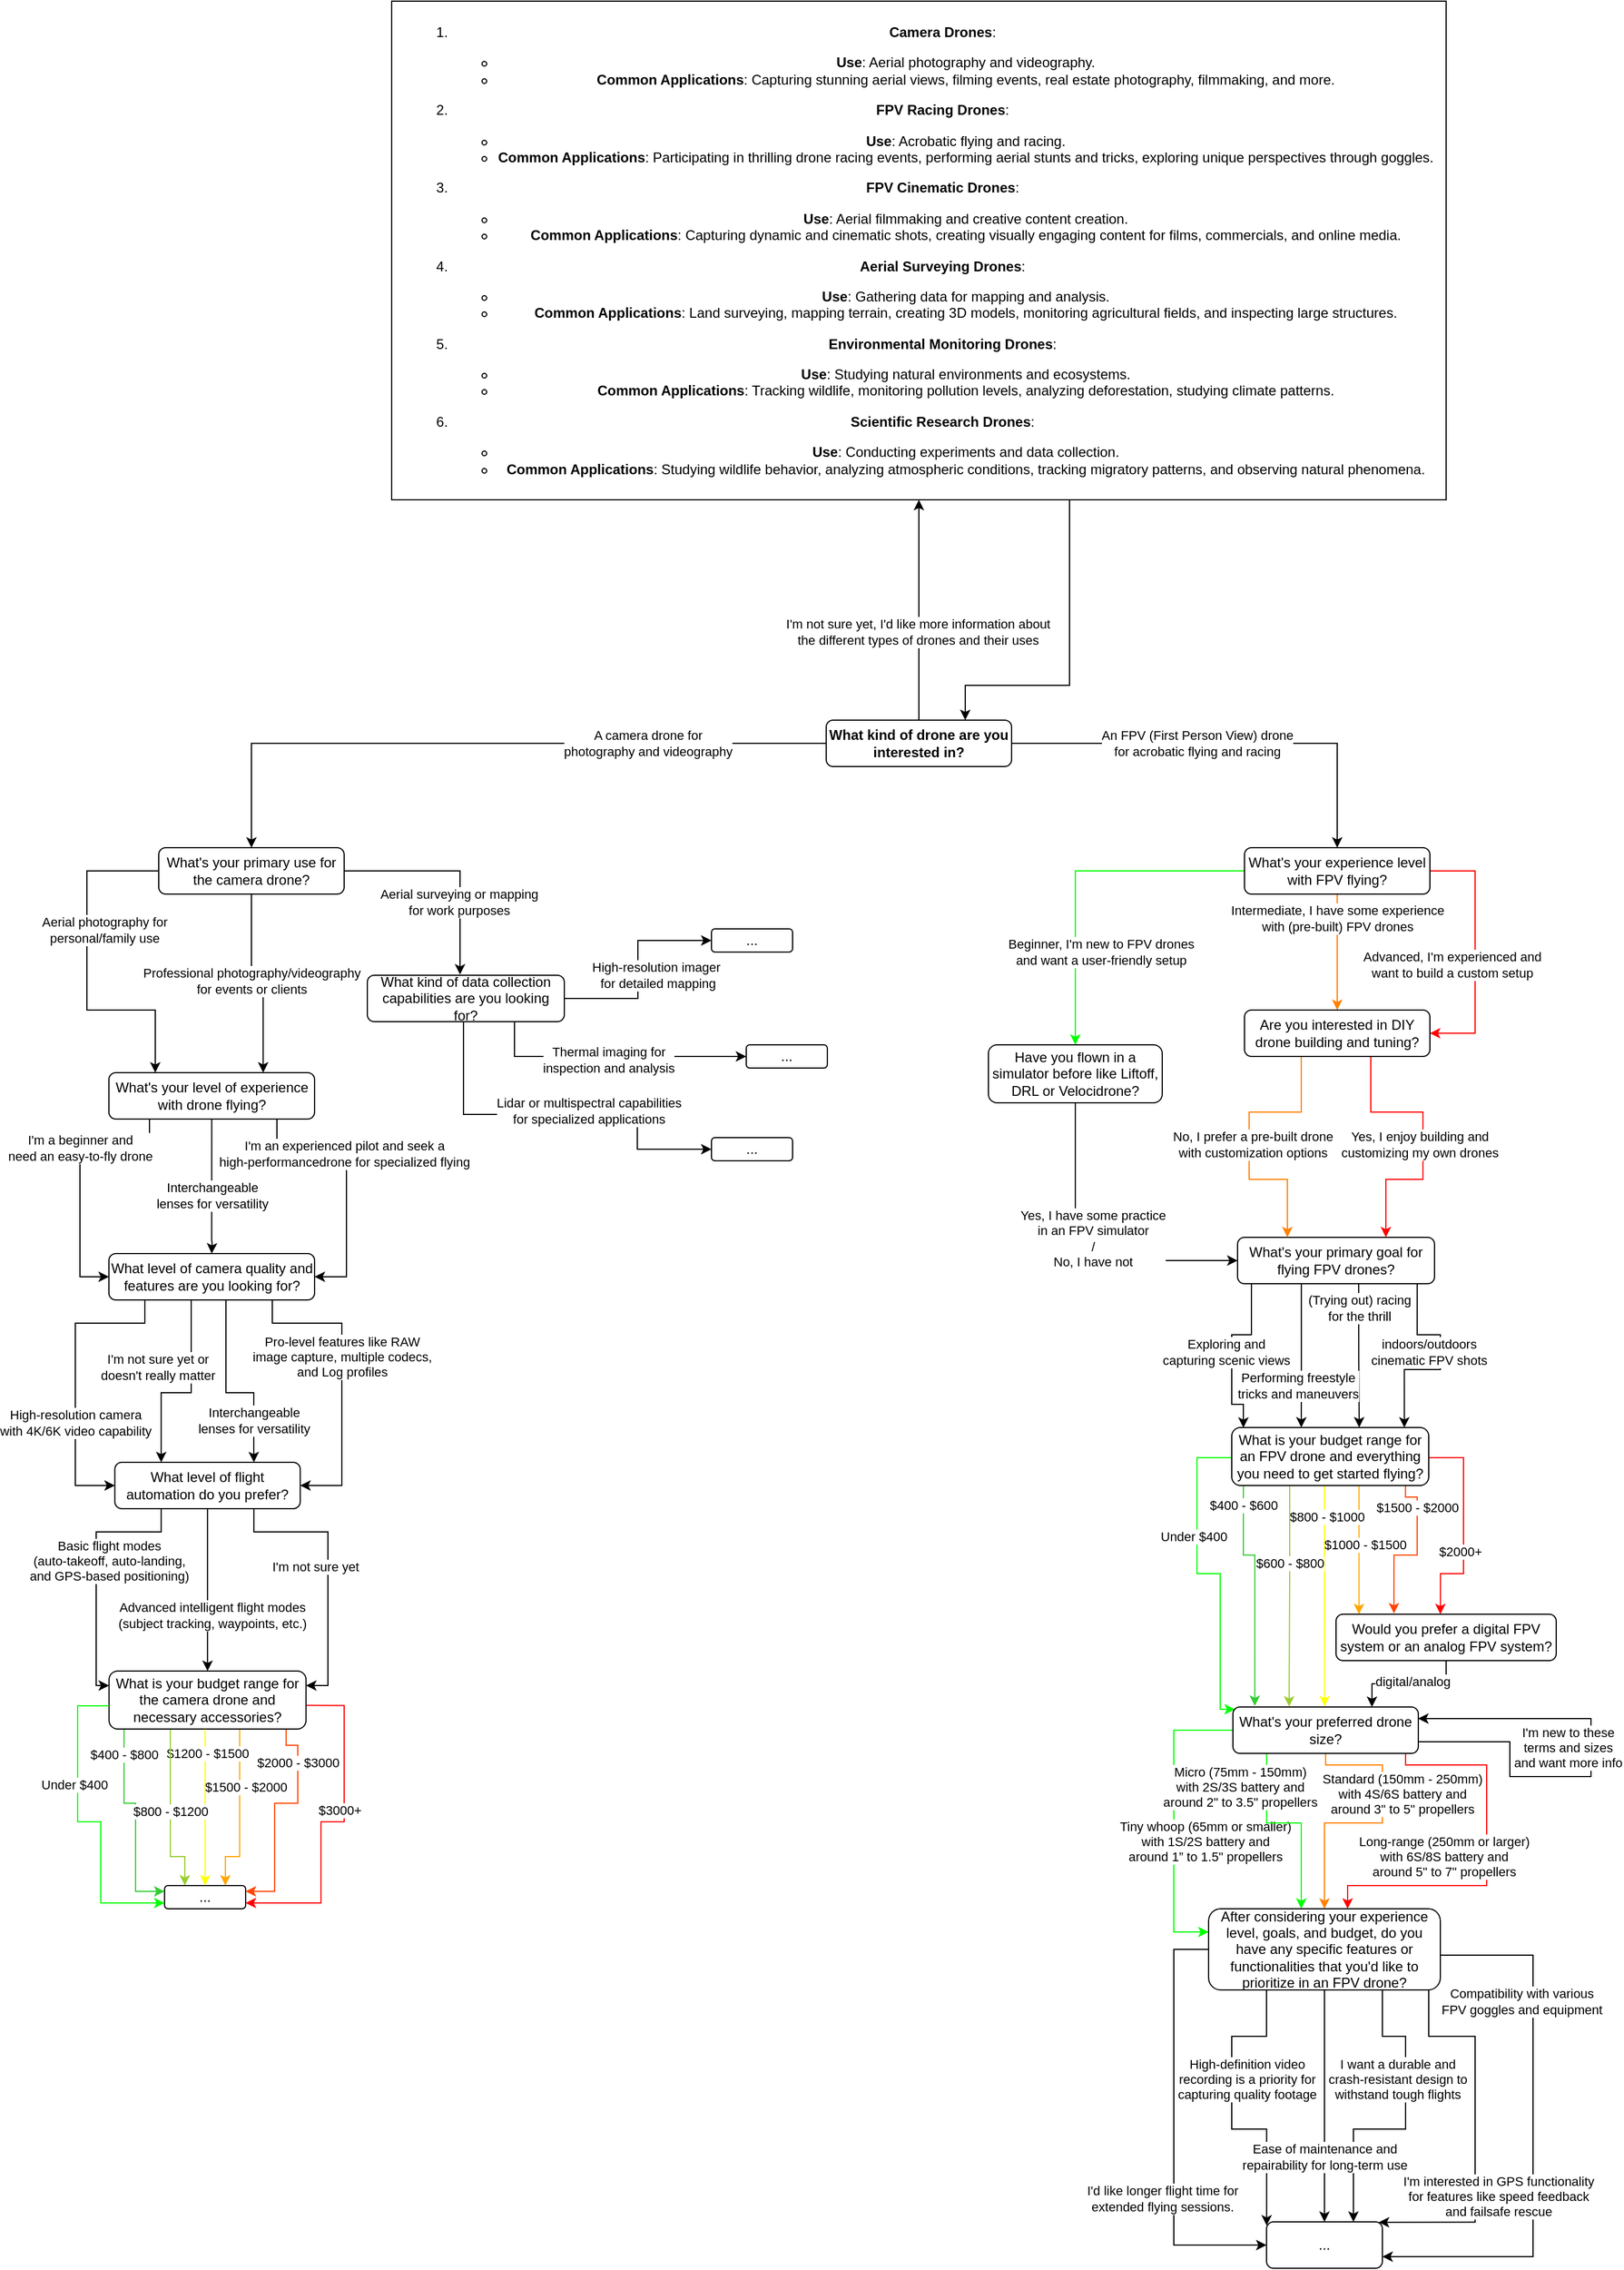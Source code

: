 <mxfile version="21.6.6" type="device">
  <diagram name="Page-1" id="VN8qZxtXXlo-tAgvBBWl">
    <mxGraphModel dx="1982" dy="3045" grid="1" gridSize="10" guides="1" tooltips="1" connect="1" arrows="1" fold="1" page="1" pageScale="1" pageWidth="850" pageHeight="1100" math="0" shadow="0">
      <root>
        <mxCell id="0" />
        <mxCell id="1" parent="0" />
        <mxCell id="b6md-Wqzo7YViYJKCgJG-63" style="edgeStyle=orthogonalEdgeStyle;rounded=0;orthogonalLoop=1;jettySize=auto;html=1;exitX=0.882;exitY=0.99;exitDx=0;exitDy=0;exitPerimeter=0;strokeColor=#FF4500;entryX=0.263;entryY=-0.016;entryDx=0;entryDy=0;entryPerimeter=0;" parent="1" target="hRROGRAg0UBDKmwXvD76-16" edge="1" source="C29Ci9V_xGmiIyMx4Oli-52">
          <mxGeometry relative="1" as="geometry">
            <mxPoint x="1350.13" y="236" as="sourcePoint" />
            <mxPoint x="1350" y="350" as="targetPoint" />
            <Array as="points">
              <mxPoint x="1360" y="250" />
              <mxPoint x="1370" y="250" />
              <mxPoint x="1370" y="300" />
              <mxPoint x="1350" y="300" />
            </Array>
          </mxGeometry>
        </mxCell>
        <mxCell id="b6md-Wqzo7YViYJKCgJG-69" value="&lt;div&gt;$1500 - $2000&lt;/div&gt;" style="edgeLabel;html=1;align=center;verticalAlign=middle;resizable=0;points=[];" parent="b6md-Wqzo7YViYJKCgJG-63" vertex="1" connectable="0">
          <mxGeometry x="-0.684" relative="1" as="geometry">
            <mxPoint y="7" as="offset" />
          </mxGeometry>
        </mxCell>
        <mxCell id="hRROGRAg0UBDKmwXvD76-19" style="edgeStyle=orthogonalEdgeStyle;rounded=0;orthogonalLoop=1;jettySize=auto;html=1;strokeColor=#FFA500;entryX=0.104;entryY=0;entryDx=0;entryDy=0;entryPerimeter=0;" edge="1" parent="1" source="C29Ci9V_xGmiIyMx4Oli-52" target="hRROGRAg0UBDKmwXvD76-16">
          <mxGeometry relative="1" as="geometry">
            <mxPoint x="1320" y="350" as="targetPoint" />
            <Array as="points">
              <mxPoint x="1320" y="351" />
            </Array>
          </mxGeometry>
        </mxCell>
        <mxCell id="hRROGRAg0UBDKmwXvD76-20" value="$1000 - $1500" style="edgeLabel;html=1;align=center;verticalAlign=middle;resizable=0;points=[];" vertex="1" connectable="0" parent="hRROGRAg0UBDKmwXvD76-19">
          <mxGeometry x="0.044" y="-1" relative="1" as="geometry">
            <mxPoint x="6" y="-7" as="offset" />
          </mxGeometry>
        </mxCell>
        <mxCell id="hRROGRAg0UBDKmwXvD76-14" style="edgeStyle=orthogonalEdgeStyle;rounded=0;orthogonalLoop=1;jettySize=auto;html=1;entryX=1;entryY=0.75;entryDx=0;entryDy=0;" edge="1" parent="1" source="b6md-Wqzo7YViYJKCgJG-103" target="hRROGRAg0UBDKmwXvD76-2">
          <mxGeometry relative="1" as="geometry">
            <Array as="points">
              <mxPoint x="1470" y="645" />
              <mxPoint x="1470" y="905" />
            </Array>
          </mxGeometry>
        </mxCell>
        <mxCell id="hRROGRAg0UBDKmwXvD76-15" value="&lt;div&gt;Compatibility with various&lt;/div&gt;&lt;div&gt;FPV goggles and equipment&lt;/div&gt;" style="edgeLabel;html=1;align=center;verticalAlign=middle;resizable=0;points=[];" vertex="1" connectable="0" parent="hRROGRAg0UBDKmwXvD76-14">
          <mxGeometry x="-0.417" y="2" relative="1" as="geometry">
            <mxPoint x="-12" y="-17" as="offset" />
          </mxGeometry>
        </mxCell>
        <mxCell id="hRROGRAg0UBDKmwXvD76-7" style="edgeStyle=orthogonalEdgeStyle;rounded=0;orthogonalLoop=1;jettySize=auto;html=1;entryX=0.969;entryY=0.008;entryDx=0;entryDy=0;entryPerimeter=0;" edge="1" parent="1" source="b6md-Wqzo7YViYJKCgJG-103" target="hRROGRAg0UBDKmwXvD76-2">
          <mxGeometry relative="1" as="geometry">
            <Array as="points">
              <mxPoint x="1380" y="715" />
              <mxPoint x="1420" y="715" />
              <mxPoint x="1420" y="875" />
            </Array>
          </mxGeometry>
        </mxCell>
        <mxCell id="hRROGRAg0UBDKmwXvD76-13" value="&lt;div&gt;I&#39;m interested in GPS functionality&lt;/div&gt;&lt;div&gt;for features like speed feedback&lt;/div&gt;&lt;div&gt;and failsafe rescue&lt;/div&gt;" style="edgeLabel;html=1;align=center;verticalAlign=middle;resizable=0;points=[];" vertex="1" connectable="0" parent="hRROGRAg0UBDKmwXvD76-7">
          <mxGeometry x="0.31" y="1" relative="1" as="geometry">
            <mxPoint x="19" y="6" as="offset" />
          </mxGeometry>
        </mxCell>
        <mxCell id="hRROGRAg0UBDKmwXvD76-6" style="edgeStyle=orthogonalEdgeStyle;rounded=0;orthogonalLoop=1;jettySize=auto;html=1;entryX=0.75;entryY=0;entryDx=0;entryDy=0;exitX=0.75;exitY=1;exitDx=0;exitDy=0;" edge="1" parent="1" source="b6md-Wqzo7YViYJKCgJG-103" target="hRROGRAg0UBDKmwXvD76-2">
          <mxGeometry relative="1" as="geometry">
            <Array as="points">
              <mxPoint x="1340" y="715" />
              <mxPoint x="1360" y="715" />
              <mxPoint x="1360" y="795" />
              <mxPoint x="1315" y="795" />
            </Array>
          </mxGeometry>
        </mxCell>
        <mxCell id="hRROGRAg0UBDKmwXvD76-12" value="&lt;div&gt;I want a durable and&lt;/div&gt;&lt;div&gt;crash-resistant design to&lt;/div&gt;&lt;div&gt;withstand tough flights&lt;/div&gt;" style="edgeLabel;html=1;align=center;verticalAlign=middle;resizable=0;points=[];" vertex="1" connectable="0" parent="hRROGRAg0UBDKmwXvD76-6">
          <mxGeometry x="-0.214" relative="1" as="geometry">
            <mxPoint x="-7" y="-7" as="offset" />
          </mxGeometry>
        </mxCell>
        <mxCell id="hRROGRAg0UBDKmwXvD76-5" style="edgeStyle=orthogonalEdgeStyle;rounded=0;orthogonalLoop=1;jettySize=auto;html=1;entryX=0.001;entryY=0.079;entryDx=0;entryDy=0;entryPerimeter=0;exitX=0.25;exitY=1;exitDx=0;exitDy=0;" edge="1" parent="1" source="b6md-Wqzo7YViYJKCgJG-103" target="hRROGRAg0UBDKmwXvD76-2">
          <mxGeometry relative="1" as="geometry">
            <Array as="points">
              <mxPoint x="1240" y="715" />
              <mxPoint x="1210" y="715" />
              <mxPoint x="1210" y="795" />
              <mxPoint x="1240" y="795" />
            </Array>
          </mxGeometry>
        </mxCell>
        <mxCell id="hRROGRAg0UBDKmwXvD76-10" value="&lt;div&gt;High-definition video&lt;/div&gt;&lt;div&gt;recording is a priority for&lt;/div&gt;&lt;div&gt;capturing quality footage&lt;/div&gt;" style="edgeLabel;html=1;align=center;verticalAlign=middle;resizable=0;points=[];" vertex="1" connectable="0" parent="hRROGRAg0UBDKmwXvD76-5">
          <mxGeometry x="-0.19" y="1" relative="1" as="geometry">
            <mxPoint x="12" as="offset" />
          </mxGeometry>
        </mxCell>
        <mxCell id="b6md-Wqzo7YViYJKCgJG-32" value="" style="edgeStyle=orthogonalEdgeStyle;rounded=0;orthogonalLoop=1;jettySize=auto;html=1;entryX=0.059;entryY=0.004;entryDx=0;entryDy=0;entryPerimeter=0;" parent="1" target="C29Ci9V_xGmiIyMx4Oli-52" edge="1">
          <mxGeometry relative="1" as="geometry">
            <mxPoint x="1227" y="66" as="sourcePoint" />
            <mxPoint x="1190" y="196" as="targetPoint" />
            <Array as="points">
              <mxPoint x="1227" y="110" />
              <mxPoint x="1210" y="110" />
              <mxPoint x="1210" y="170" />
              <mxPoint x="1220" y="170" />
            </Array>
          </mxGeometry>
        </mxCell>
        <mxCell id="b6md-Wqzo7YViYJKCgJG-33" value="&lt;div&gt;Exploring and&lt;/div&gt;&lt;div&gt;capturing scenic views&lt;/div&gt;" style="edgeLabel;html=1;align=center;verticalAlign=middle;resizable=0;points=[];" parent="b6md-Wqzo7YViYJKCgJG-32" vertex="1" connectable="0">
          <mxGeometry x="-0.301" y="-2" relative="1" as="geometry">
            <mxPoint x="-13" y="17" as="offset" />
          </mxGeometry>
        </mxCell>
        <mxCell id="b6md-Wqzo7YViYJKCgJG-36" style="edgeStyle=orthogonalEdgeStyle;rounded=0;orthogonalLoop=1;jettySize=auto;html=1;exitX=0.615;exitY=1.013;exitDx=0;exitDy=0;exitPerimeter=0;strokeColor=#000000;entryX=0.647;entryY=0;entryDx=0;entryDy=0;entryPerimeter=0;" parent="1" source="C29Ci9V_xGmiIyMx4Oli-48" target="C29Ci9V_xGmiIyMx4Oli-52" edge="1">
          <mxGeometry relative="1" as="geometry">
            <mxPoint x="1330" y="66" as="sourcePoint" />
            <Array as="points">
              <mxPoint x="1320" y="131" />
              <mxPoint x="1320" y="131" />
            </Array>
            <mxPoint x="1330" y="180" as="targetPoint" />
          </mxGeometry>
        </mxCell>
        <mxCell id="b6md-Wqzo7YViYJKCgJG-37" value="&lt;div&gt;(Trying out) racing&lt;/div&gt;&lt;div&gt;for the thrill&lt;/div&gt;" style="edgeLabel;html=1;align=center;verticalAlign=middle;resizable=0;points=[];" parent="b6md-Wqzo7YViYJKCgJG-36" vertex="1" connectable="0">
          <mxGeometry x="0.059" y="-1" relative="1" as="geometry">
            <mxPoint x="1" y="-45" as="offset" />
          </mxGeometry>
        </mxCell>
        <mxCell id="b6md-Wqzo7YViYJKCgJG-92" style="edgeStyle=orthogonalEdgeStyle;rounded=0;orthogonalLoop=1;jettySize=auto;html=1;entryX=0.876;entryY=0.001;entryDx=0;entryDy=0;entryPerimeter=0;exitX=0.912;exitY=0.993;exitDx=0;exitDy=0;exitPerimeter=0;" parent="1" source="C29Ci9V_xGmiIyMx4Oli-48" target="C29Ci9V_xGmiIyMx4Oli-52" edge="1">
          <mxGeometry relative="1" as="geometry">
            <mxPoint x="1340" y="196" as="targetPoint" />
            <Array as="points">
              <mxPoint x="1370" y="110" />
              <mxPoint x="1390" y="110" />
              <mxPoint x="1390" y="140" />
              <mxPoint x="1359" y="140" />
            </Array>
          </mxGeometry>
        </mxCell>
        <mxCell id="b6md-Wqzo7YViYJKCgJG-93" value="&lt;div&gt;indoors/outdoors&lt;/div&gt;&lt;div&gt;cinematic FPV shots &lt;/div&gt;" style="edgeLabel;html=1;align=center;verticalAlign=middle;resizable=0;points=[];" parent="b6md-Wqzo7YViYJKCgJG-92" vertex="1" connectable="0">
          <mxGeometry x="-0.333" y="-1" relative="1" as="geometry">
            <mxPoint x="-4" y="14" as="offset" />
          </mxGeometry>
        </mxCell>
        <mxCell id="b6md-Wqzo7YViYJKCgJG-34" style="edgeStyle=orthogonalEdgeStyle;rounded=0;orthogonalLoop=1;jettySize=auto;html=1;exitX=0.324;exitY=0.995;exitDx=0;exitDy=0;exitPerimeter=0;entryX=0.353;entryY=0.001;entryDx=0;entryDy=0;entryPerimeter=0;" parent="1" source="C29Ci9V_xGmiIyMx4Oli-48" edge="1" target="C29Ci9V_xGmiIyMx4Oli-52">
          <mxGeometry relative="1" as="geometry">
            <mxPoint x="1270" y="66" as="sourcePoint" />
            <Array as="points" />
            <mxPoint x="1270" y="196" as="targetPoint" />
          </mxGeometry>
        </mxCell>
        <mxCell id="b6md-Wqzo7YViYJKCgJG-35" value="&lt;div&gt;Performing freestyle&lt;/div&gt;&lt;div&gt;tricks and maneuvers&lt;/div&gt;" style="edgeLabel;html=1;align=center;verticalAlign=middle;resizable=0;points=[];" parent="b6md-Wqzo7YViYJKCgJG-34" vertex="1" connectable="0">
          <mxGeometry x="0.523" y="2" relative="1" as="geometry">
            <mxPoint x="-5" y="-6" as="offset" />
          </mxGeometry>
        </mxCell>
        <mxCell id="b6md-Wqzo7YViYJKCgJG-75" value="" style="edgeStyle=orthogonalEdgeStyle;rounded=0;orthogonalLoop=1;jettySize=auto;html=1;" parent="1" source="C29Ci9V_xGmiIyMx4Oli-26" target="b6md-Wqzo7YViYJKCgJG-77" edge="1">
          <mxGeometry relative="1" as="geometry">
            <mxPoint x="940" y="-550" as="targetPoint" />
            <Array as="points">
              <mxPoint x="940" y="-470" />
              <mxPoint x="940" y="-470" />
            </Array>
          </mxGeometry>
        </mxCell>
        <mxCell id="b6md-Wqzo7YViYJKCgJG-76" value="&lt;div&gt;I&#39;m not sure yet, I&#39;d like more information about&lt;/div&gt;&lt;div&gt;the different types of drones and their uses&lt;/div&gt;" style="edgeLabel;html=1;align=center;verticalAlign=middle;resizable=0;points=[];" parent="b6md-Wqzo7YViYJKCgJG-75" vertex="1" connectable="0">
          <mxGeometry x="-0.2" y="1" relative="1" as="geometry">
            <mxPoint as="offset" />
          </mxGeometry>
        </mxCell>
        <mxCell id="C29Ci9V_xGmiIyMx4Oli-26" value="&lt;div&gt;&lt;b&gt;What kind of drone are you interested in?&lt;/b&gt;&lt;/div&gt;" style="rounded=1;whiteSpace=wrap;html=1;" parent="1" vertex="1">
          <mxGeometry x="860" y="-420" width="160" height="40" as="geometry" />
        </mxCell>
        <mxCell id="C29Ci9V_xGmiIyMx4Oli-27" value="" style="endArrow=classic;html=1;rounded=0;exitX=1;exitY=0.5;exitDx=0;exitDy=0;entryX=0.5;entryY=0;entryDx=0;entryDy=0;" parent="1" source="C29Ci9V_xGmiIyMx4Oli-26" target="C29Ci9V_xGmiIyMx4Oli-31" edge="1">
          <mxGeometry relative="1" as="geometry">
            <mxPoint x="1072" y="-400" as="sourcePoint" />
            <mxPoint x="1321" y="-310" as="targetPoint" />
            <Array as="points">
              <mxPoint x="1301" y="-400" />
            </Array>
          </mxGeometry>
        </mxCell>
        <mxCell id="C29Ci9V_xGmiIyMx4Oli-28" value="&lt;div&gt;An FPV (First Person View) drone&lt;/div&gt;&lt;div&gt;for acrobatic flying and racing&lt;/div&gt;" style="edgeLabel;resizable=0;html=1;align=center;verticalAlign=middle;" parent="C29Ci9V_xGmiIyMx4Oli-27" connectable="0" vertex="1">
          <mxGeometry relative="1" as="geometry">
            <mxPoint x="-26" as="offset" />
          </mxGeometry>
        </mxCell>
        <mxCell id="C29Ci9V_xGmiIyMx4Oli-29" value="" style="endArrow=classic;html=1;rounded=0;exitX=0;exitY=0.5;exitDx=0;exitDy=0;entryX=0.5;entryY=0;entryDx=0;entryDy=0;" parent="1" source="C29Ci9V_xGmiIyMx4Oli-26" target="C29Ci9V_xGmiIyMx4Oli-32" edge="1">
          <mxGeometry relative="1" as="geometry">
            <mxPoint x="843" y="-400" as="sourcePoint" />
            <mxPoint x="504" y="-310" as="targetPoint" />
            <Array as="points">
              <mxPoint x="364" y="-400" />
            </Array>
          </mxGeometry>
        </mxCell>
        <mxCell id="C29Ci9V_xGmiIyMx4Oli-30" value="&lt;div&gt;A camera drone for&lt;/div&gt;&lt;div&gt;photography and videography&lt;/div&gt;" style="edgeLabel;resizable=0;html=1;align=center;verticalAlign=middle;" parent="C29Ci9V_xGmiIyMx4Oli-29" connectable="0" vertex="1">
          <mxGeometry relative="1" as="geometry">
            <mxPoint x="139" as="offset" />
          </mxGeometry>
        </mxCell>
        <mxCell id="C29Ci9V_xGmiIyMx4Oli-49" value="" style="edgeStyle=orthogonalEdgeStyle;rounded=0;orthogonalLoop=1;jettySize=auto;html=1;entryX=0.5;entryY=0;entryDx=0;entryDy=0;strokeColor=#00FF00;" parent="1" source="C29Ci9V_xGmiIyMx4Oli-31" target="hRROGRAg0UBDKmwXvD76-43" edge="1">
          <mxGeometry relative="1" as="geometry">
            <Array as="points">
              <mxPoint x="1075" y="-290" />
            </Array>
          </mxGeometry>
        </mxCell>
        <mxCell id="C29Ci9V_xGmiIyMx4Oli-50" value="&lt;div&gt;Beginner, I&#39;m new to FPV drones&lt;/div&gt;&lt;div&gt;and want a user-friendly setup&lt;/div&gt;" style="edgeLabel;html=1;align=center;verticalAlign=middle;resizable=0;points=[];" parent="C29Ci9V_xGmiIyMx4Oli-49" vertex="1" connectable="0">
          <mxGeometry x="-0.157" y="-1" relative="1" as="geometry">
            <mxPoint x="1" y="71" as="offset" />
          </mxGeometry>
        </mxCell>
        <mxCell id="C29Ci9V_xGmiIyMx4Oli-53" style="edgeStyle=orthogonalEdgeStyle;rounded=0;orthogonalLoop=1;jettySize=auto;html=1;entryX=0.5;entryY=0;entryDx=0;entryDy=0;strokeColor=#FF8000;" parent="1" source="C29Ci9V_xGmiIyMx4Oli-31" target="C29Ci9V_xGmiIyMx4Oli-51" edge="1">
          <mxGeometry relative="1" as="geometry" />
        </mxCell>
        <mxCell id="C29Ci9V_xGmiIyMx4Oli-55" value="&lt;div&gt;Intermediate, I have some experience&lt;/div&gt;&lt;div&gt;with (pre-built) FPV drones&lt;/div&gt;" style="edgeLabel;html=1;align=center;verticalAlign=middle;resizable=0;points=[];" parent="C29Ci9V_xGmiIyMx4Oli-53" vertex="1" connectable="0">
          <mxGeometry x="-0.256" relative="1" as="geometry">
            <mxPoint y="-16" as="offset" />
          </mxGeometry>
        </mxCell>
        <mxCell id="C29Ci9V_xGmiIyMx4Oli-54" style="edgeStyle=orthogonalEdgeStyle;rounded=0;orthogonalLoop=1;jettySize=auto;html=1;entryX=1;entryY=0.5;entryDx=0;entryDy=0;strokeColor=#FF0000;" parent="1" source="C29Ci9V_xGmiIyMx4Oli-31" target="C29Ci9V_xGmiIyMx4Oli-51" edge="1">
          <mxGeometry relative="1" as="geometry">
            <Array as="points">
              <mxPoint x="1420" y="-290" />
              <mxPoint x="1420" y="-150" />
            </Array>
            <mxPoint x="1390" y="60" as="targetPoint" />
          </mxGeometry>
        </mxCell>
        <mxCell id="C29Ci9V_xGmiIyMx4Oli-56" value="&lt;div&gt;Advanced, I&#39;m experienced and&lt;/div&gt;&lt;div&gt;want to build a custom setup&lt;/div&gt;" style="edgeLabel;html=1;align=center;verticalAlign=middle;resizable=0;points=[];" parent="C29Ci9V_xGmiIyMx4Oli-54" vertex="1" connectable="0">
          <mxGeometry x="0.338" y="-1" relative="1" as="geometry">
            <mxPoint x="-19" y="-26" as="offset" />
          </mxGeometry>
        </mxCell>
        <mxCell id="C29Ci9V_xGmiIyMx4Oli-31" value="&lt;div&gt;What&#39;s your experience level with FPV flying?&lt;/div&gt;" style="rounded=1;whiteSpace=wrap;html=1;" parent="1" vertex="1">
          <mxGeometry x="1221" y="-310" width="160" height="40" as="geometry" />
        </mxCell>
        <mxCell id="C29Ci9V_xGmiIyMx4Oli-34" value="" style="edgeStyle=orthogonalEdgeStyle;rounded=0;orthogonalLoop=1;jettySize=auto;html=1;exitX=0;exitY=0.5;exitDx=0;exitDy=0;" parent="1" source="C29Ci9V_xGmiIyMx4Oli-32" target="b6md-Wqzo7YViYJKCgJG-87" edge="1">
          <mxGeometry relative="1" as="geometry">
            <mxPoint x="284" y="-255.0" as="sourcePoint" />
            <mxPoint x="281" y="-110" as="targetPoint" />
            <Array as="points">
              <mxPoint x="222" y="-290" />
              <mxPoint x="222" y="-170" />
              <mxPoint x="281" y="-170" />
            </Array>
          </mxGeometry>
        </mxCell>
        <mxCell id="C29Ci9V_xGmiIyMx4Oli-35" value="&lt;div&gt;Aerial photography for&lt;/div&gt;&lt;div&gt;personal/family use&lt;/div&gt;" style="edgeLabel;html=1;align=center;verticalAlign=middle;resizable=0;points=[];" parent="C29Ci9V_xGmiIyMx4Oli-34" vertex="1" connectable="0">
          <mxGeometry x="-0.24" relative="1" as="geometry">
            <mxPoint x="15" y="1" as="offset" />
          </mxGeometry>
        </mxCell>
        <mxCell id="C29Ci9V_xGmiIyMx4Oli-44" style="edgeStyle=orthogonalEdgeStyle;rounded=0;orthogonalLoop=1;jettySize=auto;html=1;entryX=0.75;entryY=0;entryDx=0;entryDy=0;" parent="1" source="C29Ci9V_xGmiIyMx4Oli-32" target="b6md-Wqzo7YViYJKCgJG-87" edge="1">
          <mxGeometry relative="1" as="geometry">
            <mxPoint x="380" y="-110" as="targetPoint" />
            <Array as="points" />
          </mxGeometry>
        </mxCell>
        <mxCell id="C29Ci9V_xGmiIyMx4Oli-46" value="&lt;div&gt;Professional photography/videography&lt;/div&gt;&lt;div&gt;for events or clients&lt;/div&gt;" style="edgeLabel;html=1;align=center;verticalAlign=middle;resizable=0;points=[];" parent="C29Ci9V_xGmiIyMx4Oli-44" vertex="1" connectable="0">
          <mxGeometry x="-0.113" y="-1" relative="1" as="geometry">
            <mxPoint x="1" y="2" as="offset" />
          </mxGeometry>
        </mxCell>
        <mxCell id="C29Ci9V_xGmiIyMx4Oli-45" style="edgeStyle=orthogonalEdgeStyle;rounded=0;orthogonalLoop=1;jettySize=auto;html=1;entryX=0.473;entryY=-0.014;entryDx=0;entryDy=0;entryPerimeter=0;exitX=1;exitY=0.5;exitDx=0;exitDy=0;" parent="1" source="C29Ci9V_xGmiIyMx4Oli-32" target="C29Ci9V_xGmiIyMx4Oli-43" edge="1">
          <mxGeometry relative="1" as="geometry">
            <Array as="points">
              <mxPoint x="544" y="-290" />
              <mxPoint x="544" y="-201" />
            </Array>
            <mxPoint x="462.0" y="-290" as="sourcePoint" />
          </mxGeometry>
        </mxCell>
        <mxCell id="C29Ci9V_xGmiIyMx4Oli-47" value="&lt;div&gt;Aerial surveying or mapping&lt;/div&gt;&lt;div&gt;for work purposes&lt;/div&gt;" style="edgeLabel;html=1;align=center;verticalAlign=middle;resizable=0;points=[];" parent="C29Ci9V_xGmiIyMx4Oli-45" vertex="1" connectable="0">
          <mxGeometry x="0.327" y="-1" relative="1" as="geometry">
            <mxPoint y="1" as="offset" />
          </mxGeometry>
        </mxCell>
        <mxCell id="C29Ci9V_xGmiIyMx4Oli-32" value="What&#39;s your primary use for the camera drone?" style="rounded=1;whiteSpace=wrap;html=1;" parent="1" vertex="1">
          <mxGeometry x="284" y="-310" width="160" height="40" as="geometry" />
        </mxCell>
        <mxCell id="b6md-Wqzo7YViYJKCgJG-2" value="" style="edgeStyle=orthogonalEdgeStyle;rounded=0;orthogonalLoop=1;jettySize=auto;html=1;exitX=0.25;exitY=1;exitDx=0;exitDy=0;entryX=0;entryY=0.25;entryDx=0;entryDy=0;" parent="1" source="C29Ci9V_xGmiIyMx4Oli-33" target="hRROGRAg0UBDKmwXvD76-27" edge="1">
          <mxGeometry relative="1" as="geometry">
            <Array as="points">
              <mxPoint x="286" y="280" />
              <mxPoint x="230" y="280" />
              <mxPoint x="230" y="412" />
            </Array>
            <mxPoint x="215" y="380" as="targetPoint" />
          </mxGeometry>
        </mxCell>
        <mxCell id="b6md-Wqzo7YViYJKCgJG-3" value="&lt;div&gt;Basic flight modes&lt;/div&gt;&lt;div&gt;(auto-takeoff, auto-landing,&lt;/div&gt;&lt;div&gt;and GPS-based positioning)&lt;/div&gt;" style="edgeLabel;html=1;align=center;verticalAlign=middle;resizable=0;points=[];" parent="b6md-Wqzo7YViYJKCgJG-2" vertex="1" connectable="0">
          <mxGeometry x="-0.301" y="-2" relative="1" as="geometry">
            <mxPoint x="13" y="24" as="offset" />
          </mxGeometry>
        </mxCell>
        <mxCell id="b6md-Wqzo7YViYJKCgJG-7" style="edgeStyle=orthogonalEdgeStyle;rounded=0;orthogonalLoop=1;jettySize=auto;html=1;entryX=0.5;entryY=0;entryDx=0;entryDy=0;exitX=0.5;exitY=1;exitDx=0;exitDy=0;" parent="1" source="C29Ci9V_xGmiIyMx4Oli-33" target="hRROGRAg0UBDKmwXvD76-27" edge="1">
          <mxGeometry relative="1" as="geometry">
            <Array as="points" />
            <mxPoint x="326.11" y="400" as="targetPoint" />
          </mxGeometry>
        </mxCell>
        <mxCell id="b6md-Wqzo7YViYJKCgJG-9" value="&lt;div&gt;Advanced intelligent flight modes&lt;/div&gt;&lt;div&gt;(subject tracking, waypoints, etc.)&lt;/div&gt;" style="edgeLabel;html=1;align=center;verticalAlign=middle;resizable=0;points=[];" parent="b6md-Wqzo7YViYJKCgJG-7" vertex="1" connectable="0">
          <mxGeometry x="0.523" y="2" relative="1" as="geometry">
            <mxPoint x="2" y="-15" as="offset" />
          </mxGeometry>
        </mxCell>
        <mxCell id="b6md-Wqzo7YViYJKCgJG-8" style="edgeStyle=orthogonalEdgeStyle;rounded=0;orthogonalLoop=1;jettySize=auto;html=1;entryX=1;entryY=0.25;entryDx=0;entryDy=0;exitX=0.75;exitY=1;exitDx=0;exitDy=0;" parent="1" source="C29Ci9V_xGmiIyMx4Oli-33" target="hRROGRAg0UBDKmwXvD76-27" edge="1">
          <mxGeometry relative="1" as="geometry">
            <Array as="points">
              <mxPoint x="366" y="280" />
              <mxPoint x="430" y="280" />
              <mxPoint x="430" y="412" />
            </Array>
            <mxPoint x="441.11" y="380" as="targetPoint" />
          </mxGeometry>
        </mxCell>
        <mxCell id="b6md-Wqzo7YViYJKCgJG-10" value="I&#39;m not sure yet" style="edgeLabel;html=1;align=center;verticalAlign=middle;resizable=0;points=[];" parent="b6md-Wqzo7YViYJKCgJG-8" vertex="1" connectable="0">
          <mxGeometry x="0.059" y="-1" relative="1" as="geometry">
            <mxPoint x="-10" y="-11" as="offset" />
          </mxGeometry>
        </mxCell>
        <mxCell id="C29Ci9V_xGmiIyMx4Oli-33" value="What level of flight automation do you prefer?" style="rounded=1;whiteSpace=wrap;html=1;" parent="1" vertex="1">
          <mxGeometry x="246.11" y="220" width="160" height="40" as="geometry" />
        </mxCell>
        <mxCell id="b6md-Wqzo7YViYJKCgJG-15" style="edgeStyle=orthogonalEdgeStyle;rounded=0;orthogonalLoop=1;jettySize=auto;html=1;entryX=0;entryY=0.5;entryDx=0;entryDy=0;" parent="1" source="C29Ci9V_xGmiIyMx4Oli-42" target="C29Ci9V_xGmiIyMx4Oli-33" edge="1">
          <mxGeometry relative="1" as="geometry">
            <mxPoint x="189.98" y="266" as="targetPoint" />
            <Array as="points">
              <mxPoint x="272" y="100" />
              <mxPoint x="212" y="100" />
              <mxPoint x="212" y="240" />
            </Array>
          </mxGeometry>
        </mxCell>
        <mxCell id="b6md-Wqzo7YViYJKCgJG-18" value="&lt;div&gt;High-resolution camera&lt;/div&gt;&lt;div&gt;with 4K/6K video capability&lt;/div&gt;" style="edgeLabel;html=1;align=center;verticalAlign=middle;resizable=0;points=[];" parent="b6md-Wqzo7YViYJKCgJG-15" vertex="1" connectable="0">
          <mxGeometry x="0.055" y="-2" relative="1" as="geometry">
            <mxPoint x="2" y="32" as="offset" />
          </mxGeometry>
        </mxCell>
        <mxCell id="b6md-Wqzo7YViYJKCgJG-16" style="edgeStyle=orthogonalEdgeStyle;rounded=0;orthogonalLoop=1;jettySize=auto;html=1;entryX=0.75;entryY=0;entryDx=0;entryDy=0;" parent="1" source="C29Ci9V_xGmiIyMx4Oli-42" target="C29Ci9V_xGmiIyMx4Oli-33" edge="1">
          <mxGeometry relative="1" as="geometry">
            <mxPoint x="371.98" y="286" as="targetPoint" />
            <Array as="points">
              <mxPoint x="342" y="160" />
              <mxPoint x="366" y="160" />
              <mxPoint x="366" y="210" />
              <mxPoint x="366" y="210" />
            </Array>
          </mxGeometry>
        </mxCell>
        <mxCell id="b6md-Wqzo7YViYJKCgJG-19" value="&lt;div&gt;Interchangeable&lt;/div&gt;&lt;div&gt;lenses for versatility&lt;/div&gt;" style="edgeLabel;html=1;align=center;verticalAlign=middle;resizable=0;points=[];" parent="b6md-Wqzo7YViYJKCgJG-16" vertex="1" connectable="0">
          <mxGeometry x="0.138" y="-2" relative="1" as="geometry">
            <mxPoint x="10" y="22" as="offset" />
          </mxGeometry>
        </mxCell>
        <mxCell id="b6md-Wqzo7YViYJKCgJG-17" style="edgeStyle=orthogonalEdgeStyle;rounded=0;orthogonalLoop=1;jettySize=auto;html=1;entryX=1;entryY=0.5;entryDx=0;entryDy=0;" parent="1" source="C29Ci9V_xGmiIyMx4Oli-42" target="C29Ci9V_xGmiIyMx4Oli-33" edge="1">
          <mxGeometry relative="1" as="geometry">
            <mxPoint x="469.98" y="256" as="targetPoint" />
            <Array as="points">
              <mxPoint x="382" y="100" />
              <mxPoint x="442" y="100" />
              <mxPoint x="442" y="240" />
            </Array>
          </mxGeometry>
        </mxCell>
        <mxCell id="b6md-Wqzo7YViYJKCgJG-20" value="&lt;div&gt;Pro-level features like RAW&lt;/div&gt;&lt;div&gt;image capture, multiple codecs,&lt;/div&gt;&lt;div&gt;and Log profiles&lt;/div&gt;" style="edgeLabel;html=1;align=center;verticalAlign=middle;resizable=0;points=[];" parent="b6md-Wqzo7YViYJKCgJG-17" vertex="1" connectable="0">
          <mxGeometry x="0.563" relative="1" as="geometry">
            <mxPoint y="-91" as="offset" />
          </mxGeometry>
        </mxCell>
        <mxCell id="b6md-Wqzo7YViYJKCgJG-50" style="edgeStyle=orthogonalEdgeStyle;rounded=0;orthogonalLoop=1;jettySize=auto;html=1;entryX=0.25;entryY=0;entryDx=0;entryDy=0;" parent="1" source="C29Ci9V_xGmiIyMx4Oli-42" target="C29Ci9V_xGmiIyMx4Oli-33" edge="1">
          <mxGeometry relative="1" as="geometry">
            <mxPoint x="276.98" y="286" as="targetPoint" />
            <Array as="points">
              <mxPoint x="312" y="160" />
              <mxPoint x="286" y="160" />
            </Array>
          </mxGeometry>
        </mxCell>
        <mxCell id="b6md-Wqzo7YViYJKCgJG-51" value="&lt;div&gt;I&#39;m not sure yet or&lt;/div&gt;&lt;div&gt;doesn&#39;t really matter&lt;/div&gt;" style="edgeLabel;html=1;align=center;verticalAlign=middle;resizable=0;points=[];" parent="b6md-Wqzo7YViYJKCgJG-50" vertex="1" connectable="0">
          <mxGeometry x="0.457" y="-1" relative="1" as="geometry">
            <mxPoint x="-2" y="-37" as="offset" />
          </mxGeometry>
        </mxCell>
        <mxCell id="C29Ci9V_xGmiIyMx4Oli-42" value="What level of camera quality and features are you looking for?" style="rounded=1;whiteSpace=wrap;html=1;" parent="1" vertex="1">
          <mxGeometry x="240.99" y="40" width="177.5" height="40" as="geometry" />
        </mxCell>
        <mxCell id="b6md-Wqzo7YViYJKCgJG-25" style="edgeStyle=orthogonalEdgeStyle;rounded=0;orthogonalLoop=1;jettySize=auto;html=1;entryX=0;entryY=0.5;entryDx=0;entryDy=0;" parent="1" source="C29Ci9V_xGmiIyMx4Oli-43" target="b6md-Wqzo7YViYJKCgJG-24" edge="1">
          <mxGeometry relative="1" as="geometry">
            <Array as="points">
              <mxPoint x="547" y="-80" />
              <mxPoint x="697" y="-80" />
              <mxPoint x="697" y="-50" />
            </Array>
          </mxGeometry>
        </mxCell>
        <mxCell id="b6md-Wqzo7YViYJKCgJG-30" value="&lt;div&gt;Lidar or multispectral capabilities&lt;/div&gt;&lt;div&gt;for specialized applications&lt;/div&gt;" style="edgeLabel;html=1;align=center;verticalAlign=middle;resizable=0;points=[];" parent="b6md-Wqzo7YViYJKCgJG-25" vertex="1" connectable="0">
          <mxGeometry x="0.161" y="3" relative="1" as="geometry">
            <mxPoint as="offset" />
          </mxGeometry>
        </mxCell>
        <mxCell id="b6md-Wqzo7YViYJKCgJG-26" style="edgeStyle=orthogonalEdgeStyle;rounded=0;orthogonalLoop=1;jettySize=auto;html=1;entryX=0;entryY=0.5;entryDx=0;entryDy=0;" parent="1" source="C29Ci9V_xGmiIyMx4Oli-43" target="b6md-Wqzo7YViYJKCgJG-21" edge="1">
          <mxGeometry relative="1" as="geometry" />
        </mxCell>
        <mxCell id="b6md-Wqzo7YViYJKCgJG-28" value="&lt;div&gt;High-resolution imager&lt;/div&gt;&lt;div&gt;&amp;nbsp;for detailed mapping&lt;/div&gt;" style="edgeLabel;html=1;align=center;verticalAlign=middle;resizable=0;points=[];" parent="b6md-Wqzo7YViYJKCgJG-26" vertex="1" connectable="0">
          <mxGeometry x="-0.52" y="1" relative="1" as="geometry">
            <mxPoint x="36" y="-19" as="offset" />
          </mxGeometry>
        </mxCell>
        <mxCell id="b6md-Wqzo7YViYJKCgJG-27" style="edgeStyle=orthogonalEdgeStyle;rounded=0;orthogonalLoop=1;jettySize=auto;html=1;entryX=0;entryY=0.5;entryDx=0;entryDy=0;" parent="1" source="C29Ci9V_xGmiIyMx4Oli-43" target="b6md-Wqzo7YViYJKCgJG-23" edge="1">
          <mxGeometry relative="1" as="geometry">
            <Array as="points">
              <mxPoint x="591" y="-130" />
            </Array>
          </mxGeometry>
        </mxCell>
        <mxCell id="b6md-Wqzo7YViYJKCgJG-29" value="&lt;div&gt;Thermal imaging for&lt;/div&gt;&lt;div&gt;inspection and analysis&lt;/div&gt;" style="edgeLabel;html=1;align=center;verticalAlign=middle;resizable=0;points=[];" parent="b6md-Wqzo7YViYJKCgJG-27" vertex="1" connectable="0">
          <mxGeometry x="-0.035" y="-3" relative="1" as="geometry">
            <mxPoint as="offset" />
          </mxGeometry>
        </mxCell>
        <mxCell id="C29Ci9V_xGmiIyMx4Oli-43" value="What kind of data collection capabilities are you looking for?" style="rounded=1;whiteSpace=wrap;html=1;" parent="1" vertex="1">
          <mxGeometry x="464" y="-200" width="170" height="40" as="geometry" />
        </mxCell>
        <mxCell id="C29Ci9V_xGmiIyMx4Oli-48" value="What&#39;s your primary goal for flying FPV drones?" style="rounded=1;whiteSpace=wrap;html=1;" parent="1" vertex="1">
          <mxGeometry x="1215" y="26" width="170" height="40" as="geometry" />
        </mxCell>
        <mxCell id="b6md-Wqzo7YViYJKCgJG-44" style="edgeStyle=orthogonalEdgeStyle;rounded=0;orthogonalLoop=1;jettySize=auto;html=1;entryX=0.25;entryY=0;entryDx=0;entryDy=0;strokeColor=#FF8000;" parent="1" source="C29Ci9V_xGmiIyMx4Oli-51" target="C29Ci9V_xGmiIyMx4Oli-48" edge="1">
          <mxGeometry relative="1" as="geometry">
            <mxPoint x="1270" y="16" as="targetPoint" />
            <Array as="points">
              <mxPoint x="1270" y="-82" />
              <mxPoint x="1225" y="-82" />
              <mxPoint x="1225" y="-24" />
              <mxPoint x="1258" y="-24" />
              <mxPoint x="1258" y="26" />
            </Array>
          </mxGeometry>
        </mxCell>
        <mxCell id="b6md-Wqzo7YViYJKCgJG-46" value="No, I prefer a pre-built drone&lt;div&gt;with customization options&lt;/div&gt;" style="edgeLabel;html=1;align=center;verticalAlign=middle;resizable=0;points=[];" parent="b6md-Wqzo7YViYJKCgJG-44" vertex="1" connectable="0">
          <mxGeometry x="0.049" y="-1" relative="1" as="geometry">
            <mxPoint x="4" y="-2" as="offset" />
          </mxGeometry>
        </mxCell>
        <mxCell id="b6md-Wqzo7YViYJKCgJG-45" style="edgeStyle=orthogonalEdgeStyle;rounded=0;orthogonalLoop=1;jettySize=auto;html=1;entryX=0.75;entryY=0;entryDx=0;entryDy=0;strokeColor=#FF0000;" parent="1" source="C29Ci9V_xGmiIyMx4Oli-51" target="C29Ci9V_xGmiIyMx4Oli-48" edge="1">
          <mxGeometry relative="1" as="geometry">
            <mxPoint x="1331" y="16" as="targetPoint" />
            <Array as="points">
              <mxPoint x="1330" y="-82" />
              <mxPoint x="1375" y="-82" />
              <mxPoint x="1375" y="-24" />
              <mxPoint x="1343" y="-24" />
              <mxPoint x="1343" y="26" />
            </Array>
          </mxGeometry>
        </mxCell>
        <mxCell id="b6md-Wqzo7YViYJKCgJG-47" value="&lt;div&gt;Yes, I enjoy building and&lt;/div&gt;&lt;div&gt;customizing my own drones&lt;/div&gt;" style="edgeLabel;html=1;align=center;verticalAlign=middle;resizable=0;points=[];" parent="b6md-Wqzo7YViYJKCgJG-45" vertex="1" connectable="0">
          <mxGeometry x="0.105" y="1" relative="1" as="geometry">
            <mxPoint x="-4" y="-8" as="offset" />
          </mxGeometry>
        </mxCell>
        <mxCell id="C29Ci9V_xGmiIyMx4Oli-51" value="Are you interested in DIY drone building and tuning?" style="rounded=1;whiteSpace=wrap;html=1;" parent="1" vertex="1">
          <mxGeometry x="1221" y="-170" width="160" height="40" as="geometry" />
        </mxCell>
        <mxCell id="b6md-Wqzo7YViYJKCgJG-62" style="edgeStyle=orthogonalEdgeStyle;rounded=0;orthogonalLoop=1;jettySize=auto;html=1;strokeColor=#00FF00;entryX=0.011;entryY=0.051;entryDx=0;entryDy=0;entryPerimeter=0;" parent="1" source="C29Ci9V_xGmiIyMx4Oli-52" target="b6md-Wqzo7YViYJKCgJG-102" edge="1">
          <mxGeometry relative="1" as="geometry">
            <mxPoint x="1200" y="350" as="targetPoint" />
            <Array as="points">
              <mxPoint x="1180" y="216" />
              <mxPoint x="1180" y="316" />
              <mxPoint x="1200" y="316" />
              <mxPoint x="1200" y="433" />
            </Array>
          </mxGeometry>
        </mxCell>
        <mxCell id="b6md-Wqzo7YViYJKCgJG-67" value="Under $400" style="edgeLabel;html=1;align=center;verticalAlign=middle;resizable=0;points=[];" parent="b6md-Wqzo7YViYJKCgJG-62" vertex="1" connectable="0">
          <mxGeometry x="-0.331" y="-1" relative="1" as="geometry">
            <mxPoint x="-2" y="4" as="offset" />
          </mxGeometry>
        </mxCell>
        <mxCell id="b6md-Wqzo7YViYJKCgJG-64" style="edgeStyle=orthogonalEdgeStyle;rounded=0;orthogonalLoop=1;jettySize=auto;html=1;strokeColor=#FF0000;entryX=0.474;entryY=0;entryDx=0;entryDy=0;entryPerimeter=0;" parent="1" source="C29Ci9V_xGmiIyMx4Oli-52" target="hRROGRAg0UBDKmwXvD76-16" edge="1">
          <mxGeometry relative="1" as="geometry">
            <mxPoint x="1390" y="350" as="targetPoint" />
            <Array as="points">
              <mxPoint x="1410" y="216" />
              <mxPoint x="1410" y="316" />
              <mxPoint x="1390" y="316" />
            </Array>
          </mxGeometry>
        </mxCell>
        <mxCell id="b6md-Wqzo7YViYJKCgJG-71" value="$2000+" style="edgeLabel;html=1;align=center;verticalAlign=middle;resizable=0;points=[];" parent="b6md-Wqzo7YViYJKCgJG-64" vertex="1" connectable="0">
          <mxGeometry x="0.102" y="2" relative="1" as="geometry">
            <mxPoint x="-5" y="9" as="offset" />
          </mxGeometry>
        </mxCell>
        <mxCell id="b6md-Wqzo7YViYJKCgJG-66" style="edgeStyle=orthogonalEdgeStyle;rounded=0;orthogonalLoop=1;jettySize=auto;html=1;exitX=0.059;exitY=1.004;exitDx=0;exitDy=0;exitPerimeter=0;strokeColor=#32CD32;entryX=0.118;entryY=-0.022;entryDx=0;entryDy=0;entryPerimeter=0;" parent="1" source="C29Ci9V_xGmiIyMx4Oli-52" target="b6md-Wqzo7YViYJKCgJG-102" edge="1">
          <mxGeometry relative="1" as="geometry">
            <mxPoint x="1230" y="350" as="targetPoint" />
            <Array as="points">
              <mxPoint x="1220" y="300" />
              <mxPoint x="1230" y="300" />
            </Array>
          </mxGeometry>
        </mxCell>
        <mxCell id="b6md-Wqzo7YViYJKCgJG-68" value="$400 - $600" style="edgeLabel;html=1;align=center;verticalAlign=middle;resizable=0;points=[];" parent="b6md-Wqzo7YViYJKCgJG-66" vertex="1" connectable="0">
          <mxGeometry x="-0.646" y="1" relative="1" as="geometry">
            <mxPoint x="-1" y="-19" as="offset" />
          </mxGeometry>
        </mxCell>
        <mxCell id="b6md-Wqzo7YViYJKCgJG-104" style="edgeStyle=orthogonalEdgeStyle;rounded=0;orthogonalLoop=1;jettySize=auto;html=1;strokeColor=#FFFF00;entryX=0.495;entryY=-0.015;entryDx=0;entryDy=0;entryPerimeter=0;" parent="1" target="b6md-Wqzo7YViYJKCgJG-102" edge="1">
          <mxGeometry relative="1" as="geometry">
            <mxPoint x="1291" y="450" as="targetPoint" />
            <mxPoint x="1290" y="240" as="sourcePoint" />
            <Array as="points">
              <mxPoint x="1290" y="350" />
              <mxPoint x="1290" y="350" />
            </Array>
          </mxGeometry>
        </mxCell>
        <mxCell id="b6md-Wqzo7YViYJKCgJG-105" value="&lt;div&gt;$800 - $1000&lt;/div&gt;" style="edgeLabel;html=1;align=center;verticalAlign=middle;resizable=0;points=[];" parent="b6md-Wqzo7YViYJKCgJG-104" vertex="1" connectable="0">
          <mxGeometry x="-0.519" relative="1" as="geometry">
            <mxPoint x="2" y="-19" as="offset" />
          </mxGeometry>
        </mxCell>
        <mxCell id="hRROGRAg0UBDKmwXvD76-18" style="edgeStyle=orthogonalEdgeStyle;rounded=0;orthogonalLoop=1;jettySize=auto;html=1;strokeColor=#9ACD32;entryX=0.303;entryY=-0.008;entryDx=0;entryDy=0;entryPerimeter=0;" edge="1" parent="1" source="C29Ci9V_xGmiIyMx4Oli-52" target="b6md-Wqzo7YViYJKCgJG-102">
          <mxGeometry relative="1" as="geometry">
            <mxPoint x="1260" y="350" as="targetPoint" />
            <Array as="points">
              <mxPoint x="1260" y="320" />
              <mxPoint x="1260" y="320" />
            </Array>
          </mxGeometry>
        </mxCell>
        <mxCell id="hRROGRAg0UBDKmwXvD76-21" value="$600 - $800" style="edgeLabel;html=1;align=center;verticalAlign=middle;resizable=0;points=[];" vertex="1" connectable="0" parent="hRROGRAg0UBDKmwXvD76-18">
          <mxGeometry x="-0.034" y="1" relative="1" as="geometry">
            <mxPoint x="-1" y="-25" as="offset" />
          </mxGeometry>
        </mxCell>
        <mxCell id="C29Ci9V_xGmiIyMx4Oli-52" value="What is your budget range for an FPV drone and everything you need to get started flying?" style="rounded=1;whiteSpace=wrap;html=1;" parent="1" vertex="1">
          <mxGeometry x="1210" y="190" width="170" height="50" as="geometry" />
        </mxCell>
        <mxCell id="b6md-Wqzo7YViYJKCgJG-21" value="&lt;div&gt;...&lt;/div&gt;" style="rounded=1;whiteSpace=wrap;html=1;" parent="1" vertex="1">
          <mxGeometry x="761" y="-240" width="70" height="20" as="geometry" />
        </mxCell>
        <mxCell id="b6md-Wqzo7YViYJKCgJG-23" value="&lt;div&gt;...&lt;/div&gt;" style="rounded=1;whiteSpace=wrap;html=1;" parent="1" vertex="1">
          <mxGeometry x="791" y="-140" width="70" height="20" as="geometry" />
        </mxCell>
        <mxCell id="b6md-Wqzo7YViYJKCgJG-24" value="&lt;div&gt;...&lt;/div&gt;" style="rounded=1;whiteSpace=wrap;html=1;" parent="1" vertex="1">
          <mxGeometry x="761" y="-60" width="70" height="20" as="geometry" />
        </mxCell>
        <mxCell id="b6md-Wqzo7YViYJKCgJG-78" style="edgeStyle=orthogonalEdgeStyle;rounded=0;orthogonalLoop=1;jettySize=auto;html=1;entryX=0.75;entryY=0;entryDx=0;entryDy=0;" parent="1" source="b6md-Wqzo7YViYJKCgJG-77" target="C29Ci9V_xGmiIyMx4Oli-26" edge="1">
          <mxGeometry relative="1" as="geometry">
            <Array as="points">
              <mxPoint x="1070" y="-450" />
              <mxPoint x="980" y="-450" />
            </Array>
          </mxGeometry>
        </mxCell>
        <mxCell id="b6md-Wqzo7YViYJKCgJG-77" value="&lt;ol&gt;&lt;li&gt;&lt;p&gt;&lt;strong&gt;Camera Drones&lt;/strong&gt;:&lt;/p&gt;&lt;ul&gt;&lt;li&gt;&lt;strong&gt;Use&lt;/strong&gt;: Aerial photography and videography.&lt;/li&gt;&lt;li&gt;&lt;strong&gt;Common Applications&lt;/strong&gt;: Capturing stunning aerial views, filming events, real estate photography, filmmaking, and more.&lt;/li&gt;&lt;/ul&gt;&lt;/li&gt;&lt;li&gt;&lt;p&gt;&lt;strong&gt;FPV Racing Drones&lt;/strong&gt;:&lt;/p&gt;&lt;ul&gt;&lt;li&gt;&lt;strong&gt;Use&lt;/strong&gt;: Acrobatic flying and racing.&lt;/li&gt;&lt;li&gt;&lt;strong&gt;Common Applications&lt;/strong&gt;: Participating in thrilling drone racing events, performing aerial stunts and tricks, exploring unique perspectives through goggles.&lt;/li&gt;&lt;/ul&gt;&lt;/li&gt;&lt;li&gt;&lt;p&gt;&lt;strong&gt;FPV Cinematic Drones&lt;/strong&gt;:&lt;/p&gt;&lt;ul&gt;&lt;li&gt;&lt;strong&gt;Use&lt;/strong&gt;: Aerial filmmaking and creative content creation.&lt;/li&gt;&lt;li&gt;&lt;strong&gt;Common Applications&lt;/strong&gt;: Capturing dynamic and cinematic shots, creating visually engaging content for films, commercials, and online media.&lt;/li&gt;&lt;/ul&gt;&lt;/li&gt;&lt;li&gt;&lt;p&gt;&lt;strong&gt;Aerial Surveying Drones&lt;/strong&gt;:&lt;/p&gt;&lt;ul&gt;&lt;li&gt;&lt;strong&gt;Use&lt;/strong&gt;: Gathering data for mapping and analysis.&lt;/li&gt;&lt;li&gt;&lt;strong&gt;Common Applications&lt;/strong&gt;: Land surveying, mapping terrain, creating 3D models, monitoring agricultural fields, and inspecting large structures.&lt;/li&gt;&lt;/ul&gt;&lt;/li&gt;&lt;li&gt;&lt;p&gt;&lt;strong&gt;Environmental Monitoring Drones&lt;/strong&gt;:&lt;/p&gt;&lt;ul&gt;&lt;li&gt;&lt;strong&gt;Use&lt;/strong&gt;: Studying natural environments and ecosystems.&lt;/li&gt;&lt;li&gt;&lt;strong&gt;Common Applications&lt;/strong&gt;: Tracking wildlife, monitoring pollution levels, analyzing deforestation, studying climate patterns.&lt;/li&gt;&lt;/ul&gt;&lt;/li&gt;&lt;li&gt;&lt;p&gt;&lt;strong&gt;Scientific Research Drones&lt;/strong&gt;:&lt;/p&gt;&lt;ul&gt;&lt;li&gt;&lt;strong&gt;Use&lt;/strong&gt;: Conducting experiments and data collection.&lt;/li&gt;&lt;li&gt;&lt;strong&gt;Common Applications&lt;/strong&gt;: Studying wildlife behavior, analyzing atmospheric conditions, tracking migratory patterns, and observing natural phenomena.&lt;/li&gt;&lt;/ul&gt;&lt;/li&gt;&lt;/ol&gt;" style="text;html=1;align=center;verticalAlign=middle;resizable=0;points=[];autosize=1;strokeColor=default;fillColor=none;" parent="1" vertex="1">
          <mxGeometry x="485" y="-1040" width="910" height="430" as="geometry" />
        </mxCell>
        <mxCell id="b6md-Wqzo7YViYJKCgJG-79" style="edgeStyle=orthogonalEdgeStyle;rounded=0;orthogonalLoop=1;jettySize=auto;html=1;entryX=0;entryY=0.5;entryDx=0;entryDy=0;" parent="1" source="b6md-Wqzo7YViYJKCgJG-87" target="C29Ci9V_xGmiIyMx4Oli-42" edge="1">
          <mxGeometry relative="1" as="geometry">
            <mxPoint x="250.99" y="150" as="targetPoint" />
            <Array as="points">
              <mxPoint x="276" y="-40" />
              <mxPoint x="216" y="-40" />
              <mxPoint x="216" y="60" />
            </Array>
          </mxGeometry>
        </mxCell>
        <mxCell id="b6md-Wqzo7YViYJKCgJG-80" value="&lt;div&gt;I&#39;m a beginner and&lt;/div&gt;&lt;div&gt;need an easy-to-fly drone&lt;/div&gt;" style="edgeLabel;html=1;align=center;verticalAlign=middle;resizable=0;points=[];" parent="b6md-Wqzo7YViYJKCgJG-79" vertex="1" connectable="0">
          <mxGeometry x="0.055" y="-2" relative="1" as="geometry">
            <mxPoint x="2" y="-32" as="offset" />
          </mxGeometry>
        </mxCell>
        <mxCell id="b6md-Wqzo7YViYJKCgJG-81" style="edgeStyle=orthogonalEdgeStyle;rounded=0;orthogonalLoop=1;jettySize=auto;html=1;exitX=0.5;exitY=1;exitDx=0;exitDy=0;entryX=0.5;entryY=0;entryDx=0;entryDy=0;" parent="1" source="b6md-Wqzo7YViYJKCgJG-87" target="C29Ci9V_xGmiIyMx4Oli-42" edge="1">
          <mxGeometry relative="1" as="geometry">
            <mxPoint x="329.99" y="124" as="targetPoint" />
            <Array as="points">
              <mxPoint x="330" y="29" />
              <mxPoint x="330" y="30" />
              <mxPoint x="333" y="30" />
            </Array>
          </mxGeometry>
        </mxCell>
        <mxCell id="b6md-Wqzo7YViYJKCgJG-82" value="&lt;div&gt;Interchangeable&lt;/div&gt;&lt;div&gt;lenses for versatility&lt;/div&gt;" style="edgeLabel;html=1;align=center;verticalAlign=middle;resizable=0;points=[];" parent="b6md-Wqzo7YViYJKCgJG-81" vertex="1" connectable="0">
          <mxGeometry x="0.138" y="-2" relative="1" as="geometry">
            <mxPoint x="2" as="offset" />
          </mxGeometry>
        </mxCell>
        <mxCell id="b6md-Wqzo7YViYJKCgJG-83" style="edgeStyle=orthogonalEdgeStyle;rounded=0;orthogonalLoop=1;jettySize=auto;html=1;entryX=1;entryY=0.5;entryDx=0;entryDy=0;" parent="1" source="b6md-Wqzo7YViYJKCgJG-87" target="C29Ci9V_xGmiIyMx4Oli-42" edge="1">
          <mxGeometry relative="1" as="geometry">
            <mxPoint x="420" y="150" as="targetPoint" />
            <Array as="points">
              <mxPoint x="386" y="-40" />
              <mxPoint x="446" y="-40" />
              <mxPoint x="446" y="60" />
            </Array>
          </mxGeometry>
        </mxCell>
        <mxCell id="b6md-Wqzo7YViYJKCgJG-84" value="&lt;div&gt;I&#39;m an experienced pilot and seek a&lt;/div&gt;&lt;div&gt;high-performancedrone for specialized flying&lt;/div&gt;" style="edgeLabel;html=1;align=center;verticalAlign=middle;resizable=0;points=[];" parent="b6md-Wqzo7YViYJKCgJG-83" vertex="1" connectable="0">
          <mxGeometry x="0.563" relative="1" as="geometry">
            <mxPoint x="-2" y="-85" as="offset" />
          </mxGeometry>
        </mxCell>
        <mxCell id="b6md-Wqzo7YViYJKCgJG-87" value="What&#39;s your level of experience with drone flying?" style="rounded=1;whiteSpace=wrap;html=1;" parent="1" vertex="1">
          <mxGeometry x="240.99" y="-116" width="177.5" height="40" as="geometry" />
        </mxCell>
        <mxCell id="b6md-Wqzo7YViYJKCgJG-94" style="edgeStyle=orthogonalEdgeStyle;rounded=0;orthogonalLoop=1;jettySize=auto;html=1;entryX=0;entryY=0.28;entryDx=0;entryDy=0;strokeColor=#00FF00;entryPerimeter=0;" parent="1" source="b6md-Wqzo7YViYJKCgJG-102" target="b6md-Wqzo7YViYJKCgJG-103" edge="1">
          <mxGeometry relative="1" as="geometry">
            <Array as="points">
              <mxPoint x="1160" y="451" />
              <mxPoint x="1160" y="625" />
              <mxPoint x="1190" y="625" />
            </Array>
          </mxGeometry>
        </mxCell>
        <mxCell id="b6md-Wqzo7YViYJKCgJG-95" value="&lt;div&gt;Tiny whoop (65mm or smaller)&lt;/div&gt;&lt;div&gt;with 1S/2S battery and&lt;/div&gt;&lt;div&gt;around 1” to 1.5&quot; propellers&lt;/div&gt;" style="edgeLabel;html=1;align=center;verticalAlign=middle;resizable=0;points=[];" parent="b6md-Wqzo7YViYJKCgJG-94" vertex="1" connectable="0">
          <mxGeometry x="-0.331" y="-1" relative="1" as="geometry">
            <mxPoint x="28" y="61" as="offset" />
          </mxGeometry>
        </mxCell>
        <mxCell id="b6md-Wqzo7YViYJKCgJG-96" style="edgeStyle=orthogonalEdgeStyle;rounded=0;orthogonalLoop=1;jettySize=auto;html=1;entryX=0.5;entryY=0;entryDx=0;entryDy=0;exitX=0.5;exitY=1;exitDx=0;exitDy=0;strokeColor=#FF8000;" parent="1" source="b6md-Wqzo7YViYJKCgJG-102" target="b6md-Wqzo7YViYJKCgJG-103" edge="1">
          <mxGeometry relative="1" as="geometry">
            <Array as="points">
              <mxPoint x="1291" y="481" />
              <mxPoint x="1340" y="481" />
              <mxPoint x="1340" y="531" />
              <mxPoint x="1290" y="531" />
            </Array>
          </mxGeometry>
        </mxCell>
        <mxCell id="b6md-Wqzo7YViYJKCgJG-97" value="&lt;div&gt;Standard (150mm - 250mm)&lt;/div&gt;&lt;div&gt;with 4S/6S battery and&lt;/div&gt;&lt;div&gt;around 3&quot; to 5&quot; propellers&lt;/div&gt;" style="edgeLabel;html=1;align=center;verticalAlign=middle;resizable=0;points=[];" parent="b6md-Wqzo7YViYJKCgJG-96" vertex="1" connectable="0">
          <mxGeometry x="-0.684" relative="1" as="geometry">
            <mxPoint x="39" y="25" as="offset" />
          </mxGeometry>
        </mxCell>
        <mxCell id="b6md-Wqzo7YViYJKCgJG-98" style="edgeStyle=orthogonalEdgeStyle;rounded=0;orthogonalLoop=1;jettySize=auto;html=1;entryX=0.79;entryY=-0.009;entryDx=0;entryDy=0;entryPerimeter=0;strokeColor=#FF0000;" parent="1" edge="1">
          <mxGeometry relative="1" as="geometry">
            <Array as="points">
              <mxPoint x="1360" y="481" />
              <mxPoint x="1430" y="481" />
              <mxPoint x="1430" y="585" />
              <mxPoint x="1310" y="585" />
              <mxPoint x="1310" y="605" />
            </Array>
            <mxPoint x="1360" y="471.18" as="sourcePoint" />
            <mxPoint x="1310.3" y="605.0" as="targetPoint" />
          </mxGeometry>
        </mxCell>
        <mxCell id="b6md-Wqzo7YViYJKCgJG-99" value="&lt;div&gt;Long-range (250mm or larger)&lt;/div&gt;&lt;div&gt;with 6S/8S battery and&lt;/div&gt;&lt;div&gt;around 5&quot; to 7&quot; propellers&lt;/div&gt;" style="edgeLabel;html=1;align=center;verticalAlign=middle;resizable=0;points=[];" parent="b6md-Wqzo7YViYJKCgJG-98" vertex="1" connectable="0">
          <mxGeometry x="0.102" y="2" relative="1" as="geometry">
            <mxPoint x="-39" y="-20" as="offset" />
          </mxGeometry>
        </mxCell>
        <mxCell id="b6md-Wqzo7YViYJKCgJG-100" style="edgeStyle=orthogonalEdgeStyle;rounded=0;orthogonalLoop=1;jettySize=auto;html=1;entryX=0.4;entryY=0;entryDx=0;entryDy=0;exitX=0.182;exitY=0.978;exitDx=0;exitDy=0;entryPerimeter=0;exitPerimeter=0;strokeColor=#00FF00;" parent="1" source="b6md-Wqzo7YViYJKCgJG-102" target="b6md-Wqzo7YViYJKCgJG-103" edge="1">
          <mxGeometry relative="1" as="geometry">
            <Array as="points">
              <mxPoint x="1240" y="531" />
              <mxPoint x="1270" y="531" />
            </Array>
          </mxGeometry>
        </mxCell>
        <mxCell id="b6md-Wqzo7YViYJKCgJG-101" value="&lt;div&gt;Micro (75mm - 150mm)&lt;/div&gt;&lt;div&gt;with 2S/3S battery and&lt;/div&gt;&lt;div&gt;around 2&quot; to 3.5&quot; propellers&lt;/div&gt;" style="edgeLabel;html=1;align=center;verticalAlign=middle;resizable=0;points=[];" parent="b6md-Wqzo7YViYJKCgJG-100" vertex="1" connectable="0">
          <mxGeometry x="-0.646" y="1" relative="1" as="geometry">
            <mxPoint x="-24" y="1" as="offset" />
          </mxGeometry>
        </mxCell>
        <mxCell id="b6md-Wqzo7YViYJKCgJG-106" style="edgeStyle=orthogonalEdgeStyle;rounded=0;orthogonalLoop=1;jettySize=auto;html=1;entryX=0.999;entryY=0.269;entryDx=0;entryDy=0;entryPerimeter=0;" parent="1" source="b6md-Wqzo7YViYJKCgJG-102" target="b6md-Wqzo7YViYJKCgJG-102" edge="1">
          <mxGeometry relative="1" as="geometry">
            <mxPoint x="1570" y="421" as="targetPoint" />
            <Array as="points">
              <mxPoint x="1450" y="461" />
              <mxPoint x="1450" y="491" />
              <mxPoint x="1520" y="491" />
              <mxPoint x="1520" y="441" />
              <mxPoint x="1371" y="441" />
            </Array>
          </mxGeometry>
        </mxCell>
        <mxCell id="b6md-Wqzo7YViYJKCgJG-107" value="&lt;div&gt;I&#39;m new to these&lt;/div&gt;&lt;div&gt;terms and sizes&lt;/div&gt;and want more info" style="edgeLabel;html=1;align=center;verticalAlign=middle;resizable=0;points=[];" parent="b6md-Wqzo7YViYJKCgJG-106" vertex="1" connectable="0">
          <mxGeometry x="-0.125" y="1" relative="1" as="geometry">
            <mxPoint x="-7" y="-24" as="offset" />
          </mxGeometry>
        </mxCell>
        <mxCell id="b6md-Wqzo7YViYJKCgJG-102" value="What&#39;s your preferred drone size?" style="rounded=1;whiteSpace=wrap;html=1;" parent="1" vertex="1">
          <mxGeometry x="1211" y="431" width="160" height="40" as="geometry" />
        </mxCell>
        <mxCell id="hRROGRAg0UBDKmwXvD76-4" style="edgeStyle=orthogonalEdgeStyle;rounded=0;orthogonalLoop=1;jettySize=auto;html=1;entryX=0.5;entryY=0;entryDx=0;entryDy=0;" edge="1" parent="1" source="b6md-Wqzo7YViYJKCgJG-103" target="hRROGRAg0UBDKmwXvD76-2">
          <mxGeometry relative="1" as="geometry" />
        </mxCell>
        <mxCell id="hRROGRAg0UBDKmwXvD76-11" value="&lt;div&gt;Ease of maintenance and&lt;/div&gt;&lt;div&gt;repairability for long-term use&lt;/div&gt;" style="edgeLabel;html=1;align=center;verticalAlign=middle;resizable=0;points=[];" vertex="1" connectable="0" parent="hRROGRAg0UBDKmwXvD76-4">
          <mxGeometry x="0.427" y="-1" relative="1" as="geometry">
            <mxPoint x="1" y="1" as="offset" />
          </mxGeometry>
        </mxCell>
        <mxCell id="hRROGRAg0UBDKmwXvD76-8" style="edgeStyle=orthogonalEdgeStyle;rounded=0;orthogonalLoop=1;jettySize=auto;html=1;entryX=0;entryY=0.5;entryDx=0;entryDy=0;" edge="1" parent="1" source="b6md-Wqzo7YViYJKCgJG-103" target="hRROGRAg0UBDKmwXvD76-2">
          <mxGeometry relative="1" as="geometry">
            <Array as="points">
              <mxPoint x="1160" y="640" />
              <mxPoint x="1160" y="895" />
            </Array>
          </mxGeometry>
        </mxCell>
        <mxCell id="hRROGRAg0UBDKmwXvD76-9" value="&lt;div&gt;I&#39;d like longer flight time for&lt;/div&gt;&lt;div&gt;extended flying sessions. &lt;/div&gt;" style="edgeLabel;html=1;align=center;verticalAlign=middle;resizable=0;points=[];" vertex="1" connectable="0" parent="hRROGRAg0UBDKmwXvD76-8">
          <mxGeometry x="-0.208" y="-1" relative="1" as="geometry">
            <mxPoint x="-9" y="100" as="offset" />
          </mxGeometry>
        </mxCell>
        <mxCell id="b6md-Wqzo7YViYJKCgJG-103" value="&lt;div&gt;After considering your experience level, goals, and budget, do you have any specific features or functionalities that you&#39;d like to prioritize in an FPV drone?&lt;/div&gt;" style="rounded=1;whiteSpace=wrap;html=1;" parent="1" vertex="1">
          <mxGeometry x="1190" y="605" width="200" height="70" as="geometry" />
        </mxCell>
        <mxCell id="hRROGRAg0UBDKmwXvD76-2" value="&lt;div&gt;...&lt;/div&gt;" style="rounded=1;whiteSpace=wrap;html=1;" vertex="1" parent="1">
          <mxGeometry x="1240" y="875" width="100" height="40" as="geometry" />
        </mxCell>
        <mxCell id="hRROGRAg0UBDKmwXvD76-22" style="edgeStyle=orthogonalEdgeStyle;rounded=0;orthogonalLoop=1;jettySize=auto;html=1;entryX=0.75;entryY=0;entryDx=0;entryDy=0;" edge="1" parent="1" source="hRROGRAg0UBDKmwXvD76-16" target="b6md-Wqzo7YViYJKCgJG-102">
          <mxGeometry relative="1" as="geometry" />
        </mxCell>
        <mxCell id="hRROGRAg0UBDKmwXvD76-26" value="digital/analog" style="edgeLabel;html=1;align=center;verticalAlign=middle;resizable=0;points=[];" vertex="1" connectable="0" parent="hRROGRAg0UBDKmwXvD76-22">
          <mxGeometry x="0.15" y="1" relative="1" as="geometry">
            <mxPoint x="11" y="-3" as="offset" />
          </mxGeometry>
        </mxCell>
        <mxCell id="hRROGRAg0UBDKmwXvD76-16" value="Would you prefer a digital FPV system or an analog FPV system?" style="rounded=1;whiteSpace=wrap;html=1;" vertex="1" parent="1">
          <mxGeometry x="1300" y="351" width="190" height="40" as="geometry" />
        </mxCell>
        <mxCell id="hRROGRAg0UBDKmwXvD76-27" value="What is your budget range for the camera drone and necessary accessories?" style="rounded=1;whiteSpace=wrap;html=1;" vertex="1" parent="1">
          <mxGeometry x="241.11" y="400" width="170" height="50" as="geometry" />
        </mxCell>
        <mxCell id="hRROGRAg0UBDKmwXvD76-28" value="&lt;div&gt;...&lt;/div&gt;" style="rounded=1;whiteSpace=wrap;html=1;" vertex="1" parent="1">
          <mxGeometry x="289" y="585" width="70" height="20" as="geometry" />
        </mxCell>
        <mxCell id="hRROGRAg0UBDKmwXvD76-29" style="edgeStyle=orthogonalEdgeStyle;rounded=0;orthogonalLoop=1;jettySize=auto;html=1;exitX=0.899;exitY=1.009;exitDx=0;exitDy=0;exitPerimeter=0;strokeColor=#FF4500;entryX=1;entryY=0.25;entryDx=0;entryDy=0;" edge="1" parent="1" source="hRROGRAg0UBDKmwXvD76-27" target="hRROGRAg0UBDKmwXvD76-28">
          <mxGeometry relative="1" as="geometry">
            <mxPoint x="394" y="454" as="sourcePoint" />
            <mxPoint x="384" y="564" as="targetPoint" />
            <Array as="points">
              <mxPoint x="394" y="464" />
              <mxPoint x="404" y="464" />
              <mxPoint x="404" y="514" />
              <mxPoint x="384" y="514" />
              <mxPoint x="384" y="590" />
            </Array>
          </mxGeometry>
        </mxCell>
        <mxCell id="hRROGRAg0UBDKmwXvD76-30" value="&lt;div&gt;$2000 - $3000&lt;/div&gt;" style="edgeLabel;html=1;align=center;verticalAlign=middle;resizable=0;points=[];" vertex="1" connectable="0" parent="hRROGRAg0UBDKmwXvD76-29">
          <mxGeometry x="-0.684" relative="1" as="geometry">
            <mxPoint y="7" as="offset" />
          </mxGeometry>
        </mxCell>
        <mxCell id="hRROGRAg0UBDKmwXvD76-31" style="edgeStyle=orthogonalEdgeStyle;rounded=0;orthogonalLoop=1;jettySize=auto;html=1;strokeColor=#FFA500;entryX=0.75;entryY=0;entryDx=0;entryDy=0;exitX=0.663;exitY=1.009;exitDx=0;exitDy=0;exitPerimeter=0;" edge="1" parent="1" source="hRROGRAg0UBDKmwXvD76-27" target="hRROGRAg0UBDKmwXvD76-28">
          <mxGeometry relative="1" as="geometry">
            <mxPoint x="354" y="565" as="targetPoint" />
            <mxPoint x="354" y="454" as="sourcePoint" />
            <Array as="points">
              <mxPoint x="354" y="560" />
              <mxPoint x="341" y="560" />
            </Array>
          </mxGeometry>
        </mxCell>
        <mxCell id="hRROGRAg0UBDKmwXvD76-32" value="$1500 - $2000" style="edgeLabel;html=1;align=center;verticalAlign=middle;resizable=0;points=[];" vertex="1" connectable="0" parent="hRROGRAg0UBDKmwXvD76-31">
          <mxGeometry x="0.044" y="-1" relative="1" as="geometry">
            <mxPoint x="6" y="-27" as="offset" />
          </mxGeometry>
        </mxCell>
        <mxCell id="hRROGRAg0UBDKmwXvD76-33" style="edgeStyle=orthogonalEdgeStyle;rounded=0;orthogonalLoop=1;jettySize=auto;html=1;strokeColor=#00FF00;entryX=0;entryY=0.75;entryDx=0;entryDy=0;exitX=0;exitY=0.6;exitDx=0;exitDy=0;exitPerimeter=0;" edge="1" parent="1" source="hRROGRAg0UBDKmwXvD76-27" target="hRROGRAg0UBDKmwXvD76-28">
          <mxGeometry relative="1" as="geometry">
            <mxPoint x="247" y="647" as="targetPoint" />
            <Array as="points">
              <mxPoint x="214" y="430" />
              <mxPoint x="214" y="530" />
              <mxPoint x="234" y="530" />
              <mxPoint x="234" y="600" />
            </Array>
            <mxPoint x="240" y="430" as="sourcePoint" />
          </mxGeometry>
        </mxCell>
        <mxCell id="hRROGRAg0UBDKmwXvD76-34" value="Under $400" style="edgeLabel;html=1;align=center;verticalAlign=middle;resizable=0;points=[];" vertex="1" connectable="0" parent="hRROGRAg0UBDKmwXvD76-33">
          <mxGeometry x="-0.331" y="-1" relative="1" as="geometry">
            <mxPoint x="-2" y="4" as="offset" />
          </mxGeometry>
        </mxCell>
        <mxCell id="hRROGRAg0UBDKmwXvD76-35" style="edgeStyle=orthogonalEdgeStyle;rounded=0;orthogonalLoop=1;jettySize=auto;html=1;strokeColor=#FF0000;entryX=1;entryY=0.75;entryDx=0;entryDy=0;exitX=1.003;exitY=0.593;exitDx=0;exitDy=0;exitPerimeter=0;" edge="1" parent="1" source="hRROGRAg0UBDKmwXvD76-27" target="hRROGRAg0UBDKmwXvD76-28">
          <mxGeometry relative="1" as="geometry">
            <mxPoint x="424" y="565" as="targetPoint" />
            <Array as="points">
              <mxPoint x="444" y="430" />
              <mxPoint x="444" y="530" />
              <mxPoint x="424" y="530" />
              <mxPoint x="424" y="600" />
            </Array>
            <mxPoint x="414" y="430" as="sourcePoint" />
          </mxGeometry>
        </mxCell>
        <mxCell id="hRROGRAg0UBDKmwXvD76-36" value="$3000+" style="edgeLabel;html=1;align=center;verticalAlign=middle;resizable=0;points=[];" vertex="1" connectable="0" parent="hRROGRAg0UBDKmwXvD76-35">
          <mxGeometry x="0.102" y="2" relative="1" as="geometry">
            <mxPoint x="14" y="-16" as="offset" />
          </mxGeometry>
        </mxCell>
        <mxCell id="hRROGRAg0UBDKmwXvD76-37" style="edgeStyle=orthogonalEdgeStyle;rounded=0;orthogonalLoop=1;jettySize=auto;html=1;exitX=0.076;exitY=1.009;exitDx=0;exitDy=0;exitPerimeter=0;strokeColor=#32CD32;entryX=0;entryY=0.25;entryDx=0;entryDy=0;" edge="1" parent="1" source="hRROGRAg0UBDKmwXvD76-27" target="hRROGRAg0UBDKmwXvD76-28">
          <mxGeometry relative="1" as="geometry">
            <mxPoint x="264" y="644" as="targetPoint" />
            <Array as="points">
              <mxPoint x="254" y="514" />
              <mxPoint x="264" y="514" />
              <mxPoint x="264" y="590" />
            </Array>
            <mxPoint x="254" y="454" as="sourcePoint" />
          </mxGeometry>
        </mxCell>
        <mxCell id="hRROGRAg0UBDKmwXvD76-38" value="&lt;div&gt;$400 - $800&lt;/div&gt;" style="edgeLabel;html=1;align=center;verticalAlign=middle;resizable=0;points=[];" vertex="1" connectable="0" parent="hRROGRAg0UBDKmwXvD76-37">
          <mxGeometry x="-0.646" y="1" relative="1" as="geometry">
            <mxPoint x="-1" y="-10" as="offset" />
          </mxGeometry>
        </mxCell>
        <mxCell id="hRROGRAg0UBDKmwXvD76-39" style="edgeStyle=orthogonalEdgeStyle;rounded=0;orthogonalLoop=1;jettySize=auto;html=1;strokeColor=#FFFF00;entryX=0.5;entryY=0;entryDx=0;entryDy=0;exitX=0.488;exitY=1.004;exitDx=0;exitDy=0;exitPerimeter=0;" edge="1" parent="1" source="hRROGRAg0UBDKmwXvD76-27" target="hRROGRAg0UBDKmwXvD76-28">
          <mxGeometry relative="1" as="geometry">
            <mxPoint x="324" y="644" as="targetPoint" />
            <mxPoint x="324" y="454" as="sourcePoint" />
            <Array as="points">
              <mxPoint x="324" y="585" />
            </Array>
          </mxGeometry>
        </mxCell>
        <mxCell id="hRROGRAg0UBDKmwXvD76-40" value="&lt;div&gt;$1200 - $1500&lt;/div&gt;" style="edgeLabel;html=1;align=center;verticalAlign=middle;resizable=0;points=[];" vertex="1" connectable="0" parent="hRROGRAg0UBDKmwXvD76-39">
          <mxGeometry x="-0.519" relative="1" as="geometry">
            <mxPoint x="2" y="-12" as="offset" />
          </mxGeometry>
        </mxCell>
        <mxCell id="hRROGRAg0UBDKmwXvD76-41" style="edgeStyle=orthogonalEdgeStyle;rounded=0;orthogonalLoop=1;jettySize=auto;html=1;strokeColor=#9ACD32;entryX=0.25;entryY=0;entryDx=0;entryDy=0;exitX=0.311;exitY=1.009;exitDx=0;exitDy=0;exitPerimeter=0;" edge="1" parent="1" source="hRROGRAg0UBDKmwXvD76-27" target="hRROGRAg0UBDKmwXvD76-28">
          <mxGeometry relative="1" as="geometry">
            <mxPoint x="293" y="645" as="targetPoint" />
            <mxPoint x="294" y="454" as="sourcePoint" />
            <Array as="points">
              <mxPoint x="294" y="560" />
              <mxPoint x="307" y="560" />
            </Array>
          </mxGeometry>
        </mxCell>
        <mxCell id="hRROGRAg0UBDKmwXvD76-42" value="$800 - $1200" style="edgeLabel;html=1;align=center;verticalAlign=middle;resizable=0;points=[];" vertex="1" connectable="0" parent="hRROGRAg0UBDKmwXvD76-41">
          <mxGeometry x="-0.034" y="1" relative="1" as="geometry">
            <mxPoint x="-1" y="-1" as="offset" />
          </mxGeometry>
        </mxCell>
        <mxCell id="hRROGRAg0UBDKmwXvD76-44" style="edgeStyle=orthogonalEdgeStyle;rounded=0;orthogonalLoop=1;jettySize=auto;html=1;entryX=0;entryY=0.5;entryDx=0;entryDy=0;" edge="1" parent="1" source="hRROGRAg0UBDKmwXvD76-43" target="C29Ci9V_xGmiIyMx4Oli-48">
          <mxGeometry relative="1" as="geometry">
            <mxPoint x="1085" y="-20" as="targetPoint" />
            <Array as="points">
              <mxPoint x="1075" y="46" />
            </Array>
          </mxGeometry>
        </mxCell>
        <mxCell id="hRROGRAg0UBDKmwXvD76-45" value="&lt;div&gt;Yes, I have some practice&lt;/div&gt;&lt;div&gt;in an FPV simulator&lt;/div&gt;/&lt;br&gt;No, I have not" style="edgeLabel;html=1;align=center;verticalAlign=middle;resizable=0;points=[];" vertex="1" connectable="0" parent="hRROGRAg0UBDKmwXvD76-44">
          <mxGeometry x="-0.366" relative="1" as="geometry">
            <mxPoint x="15" y="29" as="offset" />
          </mxGeometry>
        </mxCell>
        <mxCell id="hRROGRAg0UBDKmwXvD76-43" value="Have you flown in a simulator before like Liftoff, DRL or Velocidrone?" style="rounded=1;whiteSpace=wrap;html=1;" vertex="1" parent="1">
          <mxGeometry x="1000" y="-140" width="150" height="50" as="geometry" />
        </mxCell>
      </root>
    </mxGraphModel>
  </diagram>
</mxfile>
